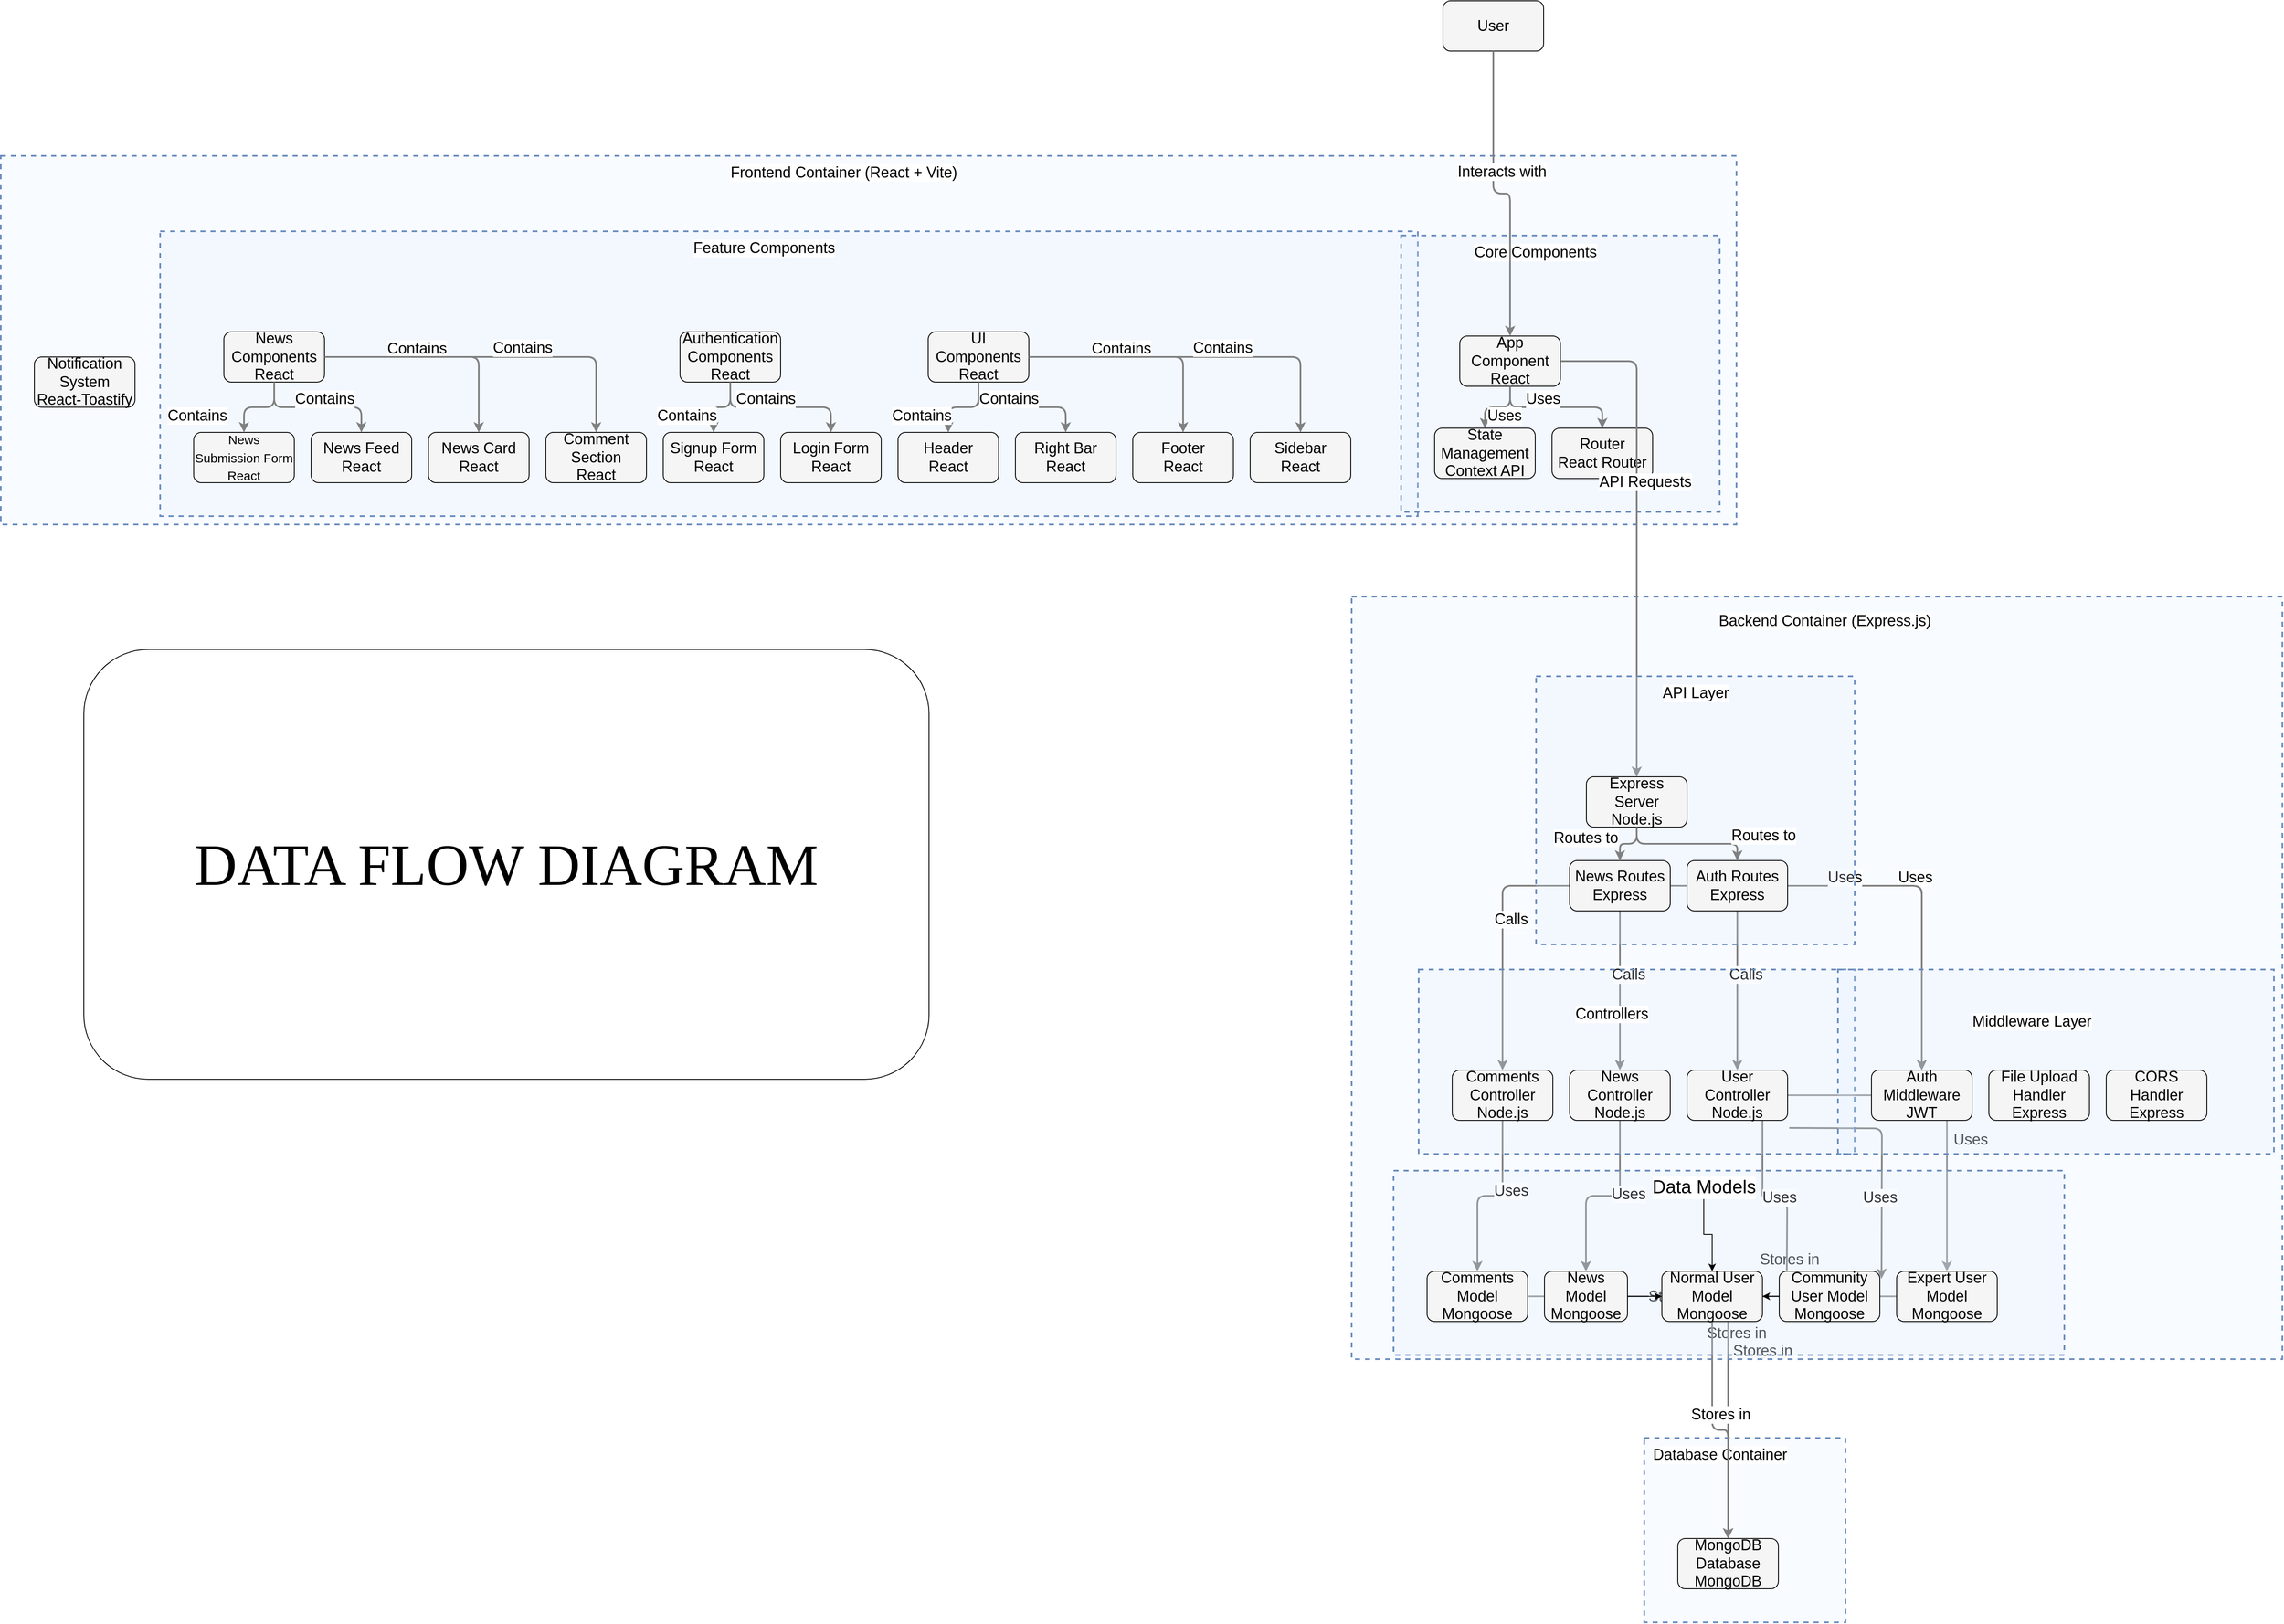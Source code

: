 <mxfile version="26.2.9">
  <diagram name="System Diagram" id="BfS4jv2WaRkQKwD-zlqe">
    <mxGraphModel dx="2627" dy="1390" grid="1" gridSize="9" guides="1" tooltips="1" connect="1" arrows="1" fold="1" page="1" pageScale="1" pageWidth="827" pageHeight="1169" math="0" shadow="0">
      <root>
        <mxCell id="0" />
        <mxCell id="1" parent="0" />
        <mxCell id="Qkkj8eqyq_J-LhfgmcaU-94" style="edgeStyle=orthogonalEdgeStyle;rounded=1;orthogonalLoop=1;jettySize=auto;html=1;strokeColor=#808080;strokeWidth=2;jumpStyle=arc;jumpSize=10;spacing=15;labelBackgroundColor=white;labelBorderColor=none;fontSize=18;" edge="1" parent="1" source="Qkkj8eqyq_J-LhfgmcaU-13" target="Qkkj8eqyq_J-LhfgmcaU-8">
          <mxGeometry relative="1" as="geometry" />
        </mxCell>
        <mxCell id="Qkkj8eqyq_J-LhfgmcaU-95" value="Uses" style="edgeLabel;html=1;align=center;verticalAlign=middle;resizable=0;points=[];fontSize=18;" vertex="1" connectable="0" parent="Qkkj8eqyq_J-LhfgmcaU-94">
          <mxGeometry x="-0.2" y="10" relative="1" as="geometry">
            <mxPoint x="58" y="63" as="offset" />
          </mxGeometry>
        </mxCell>
        <mxCell id="Qkkj8eqyq_J-LhfgmcaU-106" style="edgeStyle=orthogonalEdgeStyle;rounded=1;orthogonalLoop=1;jettySize=auto;html=1;strokeColor=#808080;strokeWidth=2;jumpStyle=arc;jumpSize=10;spacing=15;labelBackgroundColor=white;labelBorderColor=none;fontSize=18;" edge="1" parent="1" source="Qkkj8eqyq_J-LhfgmcaU-7" target="Qkkj8eqyq_J-LhfgmcaU-2">
          <mxGeometry relative="1" as="geometry" />
        </mxCell>
        <mxCell id="Qkkj8eqyq_J-LhfgmcaU-107" value="Stores in" style="edgeLabel;html=1;align=center;verticalAlign=middle;resizable=0;points=[];fontSize=18;" vertex="1" connectable="0" parent="Qkkj8eqyq_J-LhfgmcaU-106">
          <mxGeometry x="-0.2" y="10" relative="1" as="geometry">
            <mxPoint x="31" y="-14" as="offset" />
          </mxGeometry>
        </mxCell>
        <mxCell id="Qkkj8eqyq_J-LhfgmcaU-108" style="edgeStyle=orthogonalEdgeStyle;rounded=1;orthogonalLoop=1;jettySize=auto;html=1;strokeColor=#808080;strokeWidth=2;jumpStyle=arc;jumpSize=10;spacing=15;labelBackgroundColor=white;labelBorderColor=none;fontSize=18;" edge="1" parent="1" source="Qkkj8eqyq_J-LhfgmcaU-8" target="Qkkj8eqyq_J-LhfgmcaU-2">
          <mxGeometry relative="1" as="geometry" />
        </mxCell>
        <mxCell id="Qkkj8eqyq_J-LhfgmcaU-109" value="Stores in" style="edgeLabel;html=1;align=center;verticalAlign=middle;resizable=0;points=[];fontSize=18;" vertex="1" connectable="0" parent="Qkkj8eqyq_J-LhfgmcaU-108">
          <mxGeometry x="-0.2" y="10" relative="1" as="geometry">
            <mxPoint x="68" y="-54" as="offset" />
          </mxGeometry>
        </mxCell>
        <mxCell id="Qkkj8eqyq_J-LhfgmcaU-110" style="edgeStyle=orthogonalEdgeStyle;rounded=1;orthogonalLoop=1;jettySize=auto;html=1;strokeColor=#808080;strokeWidth=2;jumpStyle=arc;jumpSize=10;spacing=15;labelBackgroundColor=white;labelBorderColor=none;fontSize=18;" edge="1" parent="1" source="Qkkj8eqyq_J-LhfgmcaU-9" target="Qkkj8eqyq_J-LhfgmcaU-2">
          <mxGeometry relative="1" as="geometry" />
        </mxCell>
        <mxCell id="Qkkj8eqyq_J-LhfgmcaU-111" value="Stores in" style="edgeLabel;html=1;align=center;verticalAlign=middle;resizable=0;points=[];fontSize=18;" vertex="1" connectable="0" parent="Qkkj8eqyq_J-LhfgmcaU-110">
          <mxGeometry x="-0.2" y="10" relative="1" as="geometry">
            <mxPoint as="offset" />
          </mxGeometry>
        </mxCell>
        <mxCell id="Qkkj8eqyq_J-LhfgmcaU-112" style="edgeStyle=orthogonalEdgeStyle;rounded=1;orthogonalLoop=1;jettySize=auto;html=1;strokeColor=#808080;strokeWidth=2;jumpStyle=arc;jumpSize=10;spacing=15;labelBackgroundColor=white;labelBorderColor=none;fontSize=18;" edge="1" parent="1" source="Qkkj8eqyq_J-LhfgmcaU-10" target="Qkkj8eqyq_J-LhfgmcaU-2">
          <mxGeometry relative="1" as="geometry" />
        </mxCell>
        <mxCell id="Qkkj8eqyq_J-LhfgmcaU-113" value="Stores in" style="edgeLabel;html=1;align=center;verticalAlign=middle;resizable=0;points=[];fontSize=18;" vertex="1" connectable="0" parent="Qkkj8eqyq_J-LhfgmcaU-112">
          <mxGeometry x="-0.2" y="10" relative="1" as="geometry">
            <mxPoint x="-32" y="10" as="offset" />
          </mxGeometry>
        </mxCell>
        <mxCell id="Qkkj8eqyq_J-LhfgmcaU-1" value="" style="html=1;whiteSpace=wrap;container=1;fillColor=#dae8fc;strokeColor=#6c8ebf;dashed=1;fillOpacity=20;strokeWidth=2;containerType=none;recursiveResize=0;movable=1;resizable=1;autosize=0;dropTarget=0;fontSize=18;" vertex="1" parent="1">
          <mxGeometry x="2176" y="1958" width="240" height="220" as="geometry" />
        </mxCell>
        <mxCell id="Qkkj8eqyq_J-LhfgmcaU-2" value="MongoDB Database&lt;br&gt;MongoDB" style="rounded=1;whiteSpace=wrap;html=1;fillColor=#f5f5f5;fontSize=18;" vertex="1" parent="Qkkj8eqyq_J-LhfgmcaU-1">
          <mxGeometry x="40" y="120" width="120" height="60" as="geometry" />
        </mxCell>
        <mxCell id="Qkkj8eqyq_J-LhfgmcaU-3" value="Database Container" style="edgeLabel;html=1;align=center;verticalAlign=middle;resizable=0;labelBackgroundColor=white;spacing=5;fontSize=18;" vertex="1" parent="1">
          <mxGeometry x="2184" y="1966" width="164" height="24" as="geometry" />
        </mxCell>
        <mxCell id="Qkkj8eqyq_J-LhfgmcaU-4" value="" style="html=1;whiteSpace=wrap;container=0;fillColor=#dae8fc;strokeColor=#6c8ebf;dashed=1;fillOpacity=20;strokeWidth=2;containerType=none;recursiveResize=0;movable=1;resizable=1;autosize=0;dropTarget=0;fontSize=18;" vertex="1" parent="1">
          <mxGeometry x="1827" y="954" width="1110" height="910" as="geometry" />
        </mxCell>
        <mxCell id="Qkkj8eqyq_J-LhfgmcaU-27" value="Backend Container (Express.js)" style="edgeLabel;html=1;align=center;verticalAlign=middle;resizable=0;labelBackgroundColor=white;spacing=5;fontSize=18;" vertex="1" parent="1">
          <mxGeometry x="1874" y="971" width="1034" height="24" as="geometry" />
        </mxCell>
        <mxCell id="Qkkj8eqyq_J-LhfgmcaU-28" value="" style="html=1;whiteSpace=wrap;container=1;fillColor=#dae8fc;strokeColor=#6c8ebf;dashed=1;fillOpacity=20;strokeWidth=2;containerType=none;recursiveResize=0;movable=1;resizable=1;autosize=0;dropTarget=0;fontSize=18;" vertex="1" parent="1">
          <mxGeometry x="216" y="428" width="2070" height="440" as="geometry" />
        </mxCell>
        <mxCell id="Qkkj8eqyq_J-LhfgmcaU-29" value="" style="html=1;whiteSpace=wrap;container=1;fillColor=#dae8fc;strokeColor=#6c8ebf;dashed=1;fillOpacity=20;strokeWidth=2;containerType=none;recursiveResize=0;movable=1;resizable=1;autosize=0;dropTarget=0;fontSize=18;" vertex="1" parent="Qkkj8eqyq_J-LhfgmcaU-28">
          <mxGeometry x="190" y="90" width="1500" height="340" as="geometry" />
        </mxCell>
        <mxCell id="Qkkj8eqyq_J-LhfgmcaU-30" value="Authentication Components&lt;br&gt;React" style="rounded=1;whiteSpace=wrap;html=1;fillColor=#f5f5f5;fontSize=18;" vertex="1" parent="Qkkj8eqyq_J-LhfgmcaU-29">
          <mxGeometry x="620" y="120" width="120" height="60" as="geometry" />
        </mxCell>
        <mxCell id="Qkkj8eqyq_J-LhfgmcaU-31" value="News Components&lt;br&gt;React" style="rounded=1;whiteSpace=wrap;html=1;fillColor=#f5f5f5;fontSize=18;" vertex="1" parent="Qkkj8eqyq_J-LhfgmcaU-29">
          <mxGeometry x="76" y="120" width="120" height="60" as="geometry" />
        </mxCell>
        <mxCell id="Qkkj8eqyq_J-LhfgmcaU-32" value="UI Components&lt;br&gt;React" style="rounded=1;whiteSpace=wrap;html=1;fillColor=#f5f5f5;fontSize=18;" vertex="1" parent="Qkkj8eqyq_J-LhfgmcaU-29">
          <mxGeometry x="916" y="120" width="120" height="60" as="geometry" />
        </mxCell>
        <mxCell id="Qkkj8eqyq_J-LhfgmcaU-33" value="Login Form&lt;br&gt;React" style="rounded=1;whiteSpace=wrap;html=1;fillColor=#f5f5f5;fontSize=18;" vertex="1" parent="Qkkj8eqyq_J-LhfgmcaU-29">
          <mxGeometry x="740" y="240" width="120" height="60" as="geometry" />
        </mxCell>
        <mxCell id="Qkkj8eqyq_J-LhfgmcaU-34" value="Signup Form&lt;br&gt;React" style="rounded=1;whiteSpace=wrap;html=1;fillColor=#f5f5f5;fontSize=18;" vertex="1" parent="Qkkj8eqyq_J-LhfgmcaU-29">
          <mxGeometry x="600" y="240" width="120" height="60" as="geometry" />
        </mxCell>
        <mxCell id="Qkkj8eqyq_J-LhfgmcaU-35" value="News Feed&lt;br&gt;React" style="rounded=1;whiteSpace=wrap;html=1;fillColor=#f5f5f5;fontSize=18;" vertex="1" parent="Qkkj8eqyq_J-LhfgmcaU-29">
          <mxGeometry x="180" y="240" width="120" height="60" as="geometry" />
        </mxCell>
        <mxCell id="Qkkj8eqyq_J-LhfgmcaU-36" value="News Card&lt;br&gt;React" style="rounded=1;whiteSpace=wrap;html=1;fillColor=#f5f5f5;fontSize=18;" vertex="1" parent="Qkkj8eqyq_J-LhfgmcaU-29">
          <mxGeometry x="320" y="240" width="120" height="60" as="geometry" />
        </mxCell>
        <mxCell id="Qkkj8eqyq_J-LhfgmcaU-37" value="&lt;font style=&quot;font-size: 15px;&quot;&gt;News Submission Form&lt;br&gt;React&lt;/font&gt;" style="rounded=1;whiteSpace=wrap;html=1;fillColor=#f5f5f5;fontSize=18;" vertex="1" parent="Qkkj8eqyq_J-LhfgmcaU-29">
          <mxGeometry x="40" y="240" width="120" height="60" as="geometry" />
        </mxCell>
        <mxCell id="Qkkj8eqyq_J-LhfgmcaU-38" value="Comment Section&lt;br&gt;React" style="rounded=1;whiteSpace=wrap;html=1;fillColor=#f5f5f5;fontSize=18;" vertex="1" parent="Qkkj8eqyq_J-LhfgmcaU-29">
          <mxGeometry x="460" y="240" width="120" height="60" as="geometry" />
        </mxCell>
        <mxCell id="Qkkj8eqyq_J-LhfgmcaU-39" value="Header&lt;br&gt;React" style="rounded=1;whiteSpace=wrap;html=1;fillColor=#f5f5f5;fontSize=18;" vertex="1" parent="Qkkj8eqyq_J-LhfgmcaU-29">
          <mxGeometry x="880" y="240" width="120" height="60" as="geometry" />
        </mxCell>
        <mxCell id="Qkkj8eqyq_J-LhfgmcaU-40" value="Footer&lt;br&gt;React" style="rounded=1;whiteSpace=wrap;html=1;fillColor=#f5f5f5;fontSize=18;" vertex="1" parent="Qkkj8eqyq_J-LhfgmcaU-29">
          <mxGeometry x="1160" y="240" width="120" height="60" as="geometry" />
        </mxCell>
        <mxCell id="Qkkj8eqyq_J-LhfgmcaU-41" value="Sidebar&lt;br&gt;React" style="rounded=1;whiteSpace=wrap;html=1;fillColor=#f5f5f5;fontSize=18;" vertex="1" parent="Qkkj8eqyq_J-LhfgmcaU-29">
          <mxGeometry x="1300" y="240" width="120" height="60" as="geometry" />
        </mxCell>
        <mxCell id="Qkkj8eqyq_J-LhfgmcaU-42" value="Right Bar&lt;br&gt;React" style="rounded=1;whiteSpace=wrap;html=1;fillColor=#f5f5f5;fontSize=18;" vertex="1" parent="Qkkj8eqyq_J-LhfgmcaU-29">
          <mxGeometry x="1020" y="240" width="120" height="60" as="geometry" />
        </mxCell>
        <mxCell id="Qkkj8eqyq_J-LhfgmcaU-43" value="Feature Components" style="edgeLabel;html=1;align=center;verticalAlign=middle;resizable=0;labelBackgroundColor=white;spacing=5;fontSize=18;" vertex="1" parent="Qkkj8eqyq_J-LhfgmcaU-28">
          <mxGeometry x="198" y="98" width="1424" height="24" as="geometry" />
        </mxCell>
        <mxCell id="Qkkj8eqyq_J-LhfgmcaU-44" value="" style="html=1;whiteSpace=wrap;container=1;fillColor=#dae8fc;strokeColor=#6c8ebf;dashed=1;fillOpacity=20;strokeWidth=2;containerType=none;recursiveResize=0;movable=1;resizable=1;autosize=0;dropTarget=0;fontSize=18;" vertex="1" parent="Qkkj8eqyq_J-LhfgmcaU-28">
          <mxGeometry x="1670" y="95" width="380" height="330" as="geometry" />
        </mxCell>
        <mxCell id="Qkkj8eqyq_J-LhfgmcaU-45" value="App Component&lt;br&gt;React" style="rounded=1;whiteSpace=wrap;html=1;fillColor=#f5f5f5;fontSize=18;" vertex="1" parent="Qkkj8eqyq_J-LhfgmcaU-44">
          <mxGeometry x="70" y="120" width="120" height="60" as="geometry" />
        </mxCell>
        <mxCell id="Qkkj8eqyq_J-LhfgmcaU-46" value="Router&lt;br&gt;React Router" style="rounded=1;whiteSpace=wrap;html=1;fillColor=#f5f5f5;fontSize=18;" vertex="1" parent="Qkkj8eqyq_J-LhfgmcaU-44">
          <mxGeometry x="180" y="230" width="120" height="60" as="geometry" />
        </mxCell>
        <mxCell id="Qkkj8eqyq_J-LhfgmcaU-47" value="State Management&lt;br&gt;Context API" style="rounded=1;whiteSpace=wrap;html=1;fillColor=#f5f5f5;fontSize=18;" vertex="1" parent="Qkkj8eqyq_J-LhfgmcaU-44">
          <mxGeometry x="40" y="230" width="120" height="60" as="geometry" />
        </mxCell>
        <mxCell id="Qkkj8eqyq_J-LhfgmcaU-48" value="Core Components" style="edgeLabel;html=1;align=center;verticalAlign=middle;resizable=0;labelBackgroundColor=white;spacing=5;fontSize=18;" vertex="1" parent="Qkkj8eqyq_J-LhfgmcaU-28">
          <mxGeometry x="1678" y="103" width="304" height="24" as="geometry" />
        </mxCell>
        <mxCell id="Qkkj8eqyq_J-LhfgmcaU-49" value="Notification System&lt;br&gt;React-Toastify" style="rounded=1;whiteSpace=wrap;html=1;fillColor=#f5f5f5;fontSize=18;" vertex="1" parent="Qkkj8eqyq_J-LhfgmcaU-28">
          <mxGeometry x="40" y="240" width="120" height="60" as="geometry" />
        </mxCell>
        <mxCell id="Qkkj8eqyq_J-LhfgmcaU-50" value="Frontend Container (React + Vite)" style="edgeLabel;html=1;align=center;verticalAlign=middle;resizable=0;labelBackgroundColor=white;spacing=5;fontSize=18;" vertex="1" parent="1">
          <mxGeometry x="224" y="436" width="1994" height="24" as="geometry" />
        </mxCell>
        <mxCell id="Qkkj8eqyq_J-LhfgmcaU-51" value="User" style="rounded=1;whiteSpace=wrap;html=1;fillColor=#f5f5f5;fontSize=18;" vertex="1" parent="1">
          <mxGeometry x="1936" y="243" width="120" height="60" as="geometry" />
        </mxCell>
        <mxCell id="Qkkj8eqyq_J-LhfgmcaU-52" style="edgeStyle=orthogonalEdgeStyle;rounded=1;orthogonalLoop=1;jettySize=auto;html=1;strokeColor=#808080;strokeWidth=2;jumpStyle=arc;jumpSize=10;spacing=15;labelBackgroundColor=white;labelBorderColor=none;fontSize=18;" edge="1" parent="1" source="Qkkj8eqyq_J-LhfgmcaU-45" target="Qkkj8eqyq_J-LhfgmcaU-46">
          <mxGeometry relative="1" as="geometry" />
        </mxCell>
        <mxCell id="Qkkj8eqyq_J-LhfgmcaU-53" value="Uses" style="edgeLabel;html=1;align=center;verticalAlign=middle;resizable=0;points=[];fontSize=18;" vertex="1" connectable="0" parent="Qkkj8eqyq_J-LhfgmcaU-52">
          <mxGeometry x="-0.2" y="10" relative="1" as="geometry">
            <mxPoint as="offset" />
          </mxGeometry>
        </mxCell>
        <mxCell id="Qkkj8eqyq_J-LhfgmcaU-54" style="edgeStyle=orthogonalEdgeStyle;rounded=1;orthogonalLoop=1;jettySize=auto;html=1;strokeColor=#808080;strokeWidth=2;jumpStyle=arc;jumpSize=10;spacing=15;labelBackgroundColor=white;labelBorderColor=none;fontSize=18;" edge="1" parent="1" source="Qkkj8eqyq_J-LhfgmcaU-45" target="Qkkj8eqyq_J-LhfgmcaU-47">
          <mxGeometry relative="1" as="geometry" />
        </mxCell>
        <mxCell id="Qkkj8eqyq_J-LhfgmcaU-55" value="Uses" style="edgeLabel;html=1;align=center;verticalAlign=middle;resizable=0;points=[];fontSize=18;" vertex="1" connectable="0" parent="Qkkj8eqyq_J-LhfgmcaU-54">
          <mxGeometry x="-0.2" y="10" relative="1" as="geometry">
            <mxPoint as="offset" />
          </mxGeometry>
        </mxCell>
        <mxCell id="Qkkj8eqyq_J-LhfgmcaU-56" style="edgeStyle=orthogonalEdgeStyle;rounded=1;orthogonalLoop=1;jettySize=auto;html=1;strokeColor=#808080;strokeWidth=2;jumpStyle=arc;jumpSize=10;spacing=15;labelBackgroundColor=white;labelBorderColor=none;fontSize=18;" edge="1" parent="1" source="Qkkj8eqyq_J-LhfgmcaU-30" target="Qkkj8eqyq_J-LhfgmcaU-33">
          <mxGeometry relative="1" as="geometry" />
        </mxCell>
        <mxCell id="Qkkj8eqyq_J-LhfgmcaU-57" value="Contains" style="edgeLabel;html=1;align=center;verticalAlign=middle;resizable=0;points=[];fontSize=18;" vertex="1" connectable="0" parent="Qkkj8eqyq_J-LhfgmcaU-56">
          <mxGeometry x="-0.2" y="10" relative="1" as="geometry">
            <mxPoint as="offset" />
          </mxGeometry>
        </mxCell>
        <mxCell id="Qkkj8eqyq_J-LhfgmcaU-58" style="edgeStyle=orthogonalEdgeStyle;rounded=1;orthogonalLoop=1;jettySize=auto;html=1;strokeColor=#808080;strokeWidth=2;jumpStyle=arc;jumpSize=10;spacing=15;labelBackgroundColor=white;labelBorderColor=none;fontSize=18;" edge="1" parent="1" source="Qkkj8eqyq_J-LhfgmcaU-30" target="Qkkj8eqyq_J-LhfgmcaU-34">
          <mxGeometry relative="1" as="geometry" />
        </mxCell>
        <mxCell id="Qkkj8eqyq_J-LhfgmcaU-59" value="Contains" style="edgeLabel;html=1;align=center;verticalAlign=middle;resizable=0;points=[];fontSize=18;" vertex="1" connectable="0" parent="Qkkj8eqyq_J-LhfgmcaU-58">
          <mxGeometry x="-0.2" y="10" relative="1" as="geometry">
            <mxPoint x="-50" as="offset" />
          </mxGeometry>
        </mxCell>
        <mxCell id="Qkkj8eqyq_J-LhfgmcaU-60" style="edgeStyle=orthogonalEdgeStyle;rounded=1;orthogonalLoop=1;jettySize=auto;html=1;strokeColor=#808080;strokeWidth=2;jumpStyle=arc;jumpSize=10;spacing=15;labelBackgroundColor=white;labelBorderColor=none;fontSize=18;" edge="1" parent="1" source="Qkkj8eqyq_J-LhfgmcaU-31" target="Qkkj8eqyq_J-LhfgmcaU-35">
          <mxGeometry relative="1" as="geometry" />
        </mxCell>
        <mxCell id="Qkkj8eqyq_J-LhfgmcaU-61" value="Contains" style="edgeLabel;html=1;align=center;verticalAlign=middle;resizable=0;points=[];fontSize=18;" vertex="1" connectable="0" parent="Qkkj8eqyq_J-LhfgmcaU-60">
          <mxGeometry x="-0.2" y="10" relative="1" as="geometry">
            <mxPoint x="24" as="offset" />
          </mxGeometry>
        </mxCell>
        <mxCell id="Qkkj8eqyq_J-LhfgmcaU-62" style="edgeStyle=orthogonalEdgeStyle;rounded=1;orthogonalLoop=1;jettySize=auto;html=1;strokeColor=#808080;strokeWidth=2;jumpStyle=arc;jumpSize=10;spacing=15;labelBackgroundColor=white;labelBorderColor=none;fontSize=18;" edge="1" parent="1" source="Qkkj8eqyq_J-LhfgmcaU-31" target="Qkkj8eqyq_J-LhfgmcaU-36">
          <mxGeometry relative="1" as="geometry" />
        </mxCell>
        <mxCell id="Qkkj8eqyq_J-LhfgmcaU-63" value="Contains" style="edgeLabel;html=1;align=center;verticalAlign=middle;resizable=0;points=[];fontSize=18;" vertex="1" connectable="0" parent="Qkkj8eqyq_J-LhfgmcaU-62">
          <mxGeometry x="-0.2" y="10" relative="1" as="geometry">
            <mxPoint as="offset" />
          </mxGeometry>
        </mxCell>
        <mxCell id="Qkkj8eqyq_J-LhfgmcaU-64" style="edgeStyle=orthogonalEdgeStyle;rounded=1;orthogonalLoop=1;jettySize=auto;html=1;strokeColor=#808080;strokeWidth=2;jumpStyle=arc;jumpSize=10;spacing=15;labelBackgroundColor=white;labelBorderColor=none;fontSize=18;" edge="1" parent="1" source="Qkkj8eqyq_J-LhfgmcaU-31" target="Qkkj8eqyq_J-LhfgmcaU-37">
          <mxGeometry relative="1" as="geometry" />
        </mxCell>
        <mxCell id="Qkkj8eqyq_J-LhfgmcaU-65" value="Contains" style="edgeLabel;html=1;align=center;verticalAlign=middle;resizable=0;points=[];fontSize=18;" vertex="1" connectable="0" parent="Qkkj8eqyq_J-LhfgmcaU-64">
          <mxGeometry x="-0.2" y="10" relative="1" as="geometry">
            <mxPoint x="-84" as="offset" />
          </mxGeometry>
        </mxCell>
        <mxCell id="Qkkj8eqyq_J-LhfgmcaU-66" style="edgeStyle=orthogonalEdgeStyle;rounded=1;orthogonalLoop=1;jettySize=auto;html=1;strokeColor=#808080;strokeWidth=2;jumpStyle=arc;jumpSize=10;spacing=15;labelBackgroundColor=white;labelBorderColor=none;fontSize=18;" edge="1" parent="1" source="Qkkj8eqyq_J-LhfgmcaU-31" target="Qkkj8eqyq_J-LhfgmcaU-38">
          <mxGeometry relative="1" as="geometry" />
        </mxCell>
        <mxCell id="Qkkj8eqyq_J-LhfgmcaU-67" value="Contains" style="edgeLabel;html=1;align=center;verticalAlign=middle;resizable=0;points=[];fontSize=18;" vertex="1" connectable="0" parent="Qkkj8eqyq_J-LhfgmcaU-66">
          <mxGeometry x="-0.2" y="10" relative="1" as="geometry">
            <mxPoint x="70" y="-1" as="offset" />
          </mxGeometry>
        </mxCell>
        <mxCell id="Qkkj8eqyq_J-LhfgmcaU-68" style="edgeStyle=orthogonalEdgeStyle;rounded=1;orthogonalLoop=1;jettySize=auto;html=1;strokeColor=#808080;strokeWidth=2;jumpStyle=arc;jumpSize=10;spacing=15;labelBackgroundColor=white;labelBorderColor=none;fontSize=18;" edge="1" parent="1" source="Qkkj8eqyq_J-LhfgmcaU-32" target="Qkkj8eqyq_J-LhfgmcaU-39">
          <mxGeometry relative="1" as="geometry" />
        </mxCell>
        <mxCell id="Qkkj8eqyq_J-LhfgmcaU-69" value="Contains" style="edgeLabel;html=1;align=center;verticalAlign=middle;resizable=0;points=[];fontSize=18;" vertex="1" connectable="0" parent="Qkkj8eqyq_J-LhfgmcaU-68">
          <mxGeometry x="-0.2" y="10" relative="1" as="geometry">
            <mxPoint x="-60" as="offset" />
          </mxGeometry>
        </mxCell>
        <mxCell id="Qkkj8eqyq_J-LhfgmcaU-70" style="edgeStyle=orthogonalEdgeStyle;rounded=1;orthogonalLoop=1;jettySize=auto;html=1;strokeColor=#808080;strokeWidth=2;jumpStyle=arc;jumpSize=10;spacing=15;labelBackgroundColor=white;labelBorderColor=none;fontSize=18;" edge="1" parent="1" source="Qkkj8eqyq_J-LhfgmcaU-32" target="Qkkj8eqyq_J-LhfgmcaU-40">
          <mxGeometry relative="1" as="geometry" />
        </mxCell>
        <mxCell id="Qkkj8eqyq_J-LhfgmcaU-71" value="Contains" style="edgeLabel;html=1;align=center;verticalAlign=middle;resizable=0;points=[];fontSize=18;" vertex="1" connectable="0" parent="Qkkj8eqyq_J-LhfgmcaU-70">
          <mxGeometry x="-0.2" y="10" relative="1" as="geometry">
            <mxPoint as="offset" />
          </mxGeometry>
        </mxCell>
        <mxCell id="Qkkj8eqyq_J-LhfgmcaU-72" style="edgeStyle=orthogonalEdgeStyle;rounded=1;orthogonalLoop=1;jettySize=auto;html=1;strokeColor=#808080;strokeWidth=2;jumpStyle=arc;jumpSize=10;spacing=15;labelBackgroundColor=white;labelBorderColor=none;fontSize=18;" edge="1" parent="1" source="Qkkj8eqyq_J-LhfgmcaU-32" target="Qkkj8eqyq_J-LhfgmcaU-41">
          <mxGeometry relative="1" as="geometry" />
        </mxCell>
        <mxCell id="Qkkj8eqyq_J-LhfgmcaU-73" value="Contains" style="edgeLabel;html=1;align=center;verticalAlign=middle;resizable=0;points=[];fontSize=18;" vertex="1" connectable="0" parent="Qkkj8eqyq_J-LhfgmcaU-72">
          <mxGeometry x="-0.2" y="10" relative="1" as="geometry">
            <mxPoint x="65" y="-1" as="offset" />
          </mxGeometry>
        </mxCell>
        <mxCell id="Qkkj8eqyq_J-LhfgmcaU-74" style="edgeStyle=orthogonalEdgeStyle;rounded=1;orthogonalLoop=1;jettySize=auto;html=1;strokeColor=#808080;strokeWidth=2;jumpStyle=arc;jumpSize=10;spacing=15;labelBackgroundColor=white;labelBorderColor=none;fontSize=18;" edge="1" parent="1" source="Qkkj8eqyq_J-LhfgmcaU-32" target="Qkkj8eqyq_J-LhfgmcaU-42">
          <mxGeometry relative="1" as="geometry" />
        </mxCell>
        <mxCell id="Qkkj8eqyq_J-LhfgmcaU-75" value="Contains" style="edgeLabel;html=1;align=center;verticalAlign=middle;resizable=0;points=[];fontSize=18;" vertex="1" connectable="0" parent="Qkkj8eqyq_J-LhfgmcaU-74">
          <mxGeometry x="-0.2" y="10" relative="1" as="geometry">
            <mxPoint as="offset" />
          </mxGeometry>
        </mxCell>
        <mxCell id="Qkkj8eqyq_J-LhfgmcaU-80" style="edgeStyle=orthogonalEdgeStyle;rounded=1;orthogonalLoop=1;jettySize=auto;html=1;strokeColor=#808080;strokeWidth=2;jumpStyle=arc;jumpSize=10;spacing=15;labelBackgroundColor=white;labelBorderColor=none;fontSize=18;" edge="1" parent="1" source="Qkkj8eqyq_J-LhfgmcaU-24" target="Qkkj8eqyq_J-LhfgmcaU-18">
          <mxGeometry relative="1" as="geometry" />
        </mxCell>
        <mxCell id="Qkkj8eqyq_J-LhfgmcaU-81" value="Uses" style="edgeLabel;html=1;align=center;verticalAlign=middle;resizable=0;points=[];fontSize=18;" vertex="1" connectable="0" parent="Qkkj8eqyq_J-LhfgmcaU-80">
          <mxGeometry x="-0.2" y="10" relative="1" as="geometry">
            <mxPoint as="offset" />
          </mxGeometry>
        </mxCell>
        <mxCell id="Qkkj8eqyq_J-LhfgmcaU-82" style="edgeStyle=orthogonalEdgeStyle;rounded=1;orthogonalLoop=1;jettySize=auto;html=1;strokeColor=#808080;strokeWidth=2;jumpStyle=arc;jumpSize=10;spacing=15;labelBackgroundColor=white;labelBorderColor=none;fontSize=18;" edge="1" parent="1" source="Qkkj8eqyq_J-LhfgmcaU-25" target="Qkkj8eqyq_J-LhfgmcaU-18">
          <mxGeometry relative="1" as="geometry" />
        </mxCell>
        <mxCell id="Qkkj8eqyq_J-LhfgmcaU-83" value="Uses" style="edgeLabel;html=1;align=center;verticalAlign=middle;resizable=0;points=[];fontSize=18;" vertex="1" connectable="0" parent="Qkkj8eqyq_J-LhfgmcaU-82">
          <mxGeometry x="-0.2" y="10" relative="1" as="geometry">
            <mxPoint as="offset" />
          </mxGeometry>
        </mxCell>
        <mxCell id="Qkkj8eqyq_J-LhfgmcaU-84" style="edgeStyle=orthogonalEdgeStyle;rounded=1;orthogonalLoop=1;jettySize=auto;html=1;strokeColor=#808080;strokeWidth=2;jumpStyle=arc;jumpSize=10;spacing=15;labelBackgroundColor=white;labelBorderColor=none;fontSize=18;" edge="1" parent="1" source="Qkkj8eqyq_J-LhfgmcaU-24" target="Qkkj8eqyq_J-LhfgmcaU-13">
          <mxGeometry relative="1" as="geometry" />
        </mxCell>
        <mxCell id="Qkkj8eqyq_J-LhfgmcaU-85" value="Calls" style="edgeLabel;html=1;align=center;verticalAlign=middle;resizable=0;points=[];fontSize=18;" vertex="1" connectable="0" parent="Qkkj8eqyq_J-LhfgmcaU-84">
          <mxGeometry x="-0.2" y="10" relative="1" as="geometry">
            <mxPoint as="offset" />
          </mxGeometry>
        </mxCell>
        <mxCell id="Qkkj8eqyq_J-LhfgmcaU-86" style="edgeStyle=orthogonalEdgeStyle;rounded=1;orthogonalLoop=1;jettySize=auto;html=1;strokeColor=#808080;strokeWidth=2;jumpStyle=arc;jumpSize=10;spacing=15;labelBackgroundColor=white;labelBorderColor=none;fontSize=18;" edge="1" parent="1" source="Qkkj8eqyq_J-LhfgmcaU-25" target="Qkkj8eqyq_J-LhfgmcaU-14">
          <mxGeometry relative="1" as="geometry" />
        </mxCell>
        <mxCell id="Qkkj8eqyq_J-LhfgmcaU-87" value="Calls" style="edgeLabel;html=1;align=center;verticalAlign=middle;resizable=0;points=[];fontSize=18;" vertex="1" connectable="0" parent="Qkkj8eqyq_J-LhfgmcaU-86">
          <mxGeometry x="-0.2" y="10" relative="1" as="geometry">
            <mxPoint as="offset" />
          </mxGeometry>
        </mxCell>
        <mxCell id="Qkkj8eqyq_J-LhfgmcaU-88" style="edgeStyle=orthogonalEdgeStyle;rounded=1;orthogonalLoop=1;jettySize=auto;html=1;strokeColor=#808080;strokeWidth=2;jumpStyle=arc;jumpSize=10;spacing=15;labelBackgroundColor=white;labelBorderColor=none;fontSize=18;" edge="1" parent="1" source="Qkkj8eqyq_J-LhfgmcaU-25" target="Qkkj8eqyq_J-LhfgmcaU-15">
          <mxGeometry relative="1" as="geometry" />
        </mxCell>
        <mxCell id="Qkkj8eqyq_J-LhfgmcaU-89" value="Calls" style="edgeLabel;html=1;align=center;verticalAlign=middle;resizable=0;points=[];fontSize=18;" vertex="1" connectable="0" parent="Qkkj8eqyq_J-LhfgmcaU-88">
          <mxGeometry x="-0.2" y="10" relative="1" as="geometry">
            <mxPoint as="offset" />
          </mxGeometry>
        </mxCell>
        <mxCell id="Qkkj8eqyq_J-LhfgmcaU-92" style="edgeStyle=orthogonalEdgeStyle;rounded=1;orthogonalLoop=1;jettySize=auto;html=1;strokeColor=#808080;strokeWidth=2;jumpStyle=arc;jumpSize=10;spacing=15;labelBackgroundColor=white;labelBorderColor=none;fontSize=18;" edge="1" parent="1">
          <mxGeometry relative="1" as="geometry">
            <mxPoint x="2349" y="1588" as="sourcePoint" />
            <mxPoint x="2459" y="1768" as="targetPoint" />
          </mxGeometry>
        </mxCell>
        <mxCell id="Qkkj8eqyq_J-LhfgmcaU-93" value="Uses" style="edgeLabel;html=1;align=center;verticalAlign=middle;resizable=0;points=[];fontSize=18;" vertex="1" connectable="0" parent="Qkkj8eqyq_J-LhfgmcaU-92">
          <mxGeometry x="-0.2" y="10" relative="1" as="geometry">
            <mxPoint x="-13" y="77" as="offset" />
          </mxGeometry>
        </mxCell>
        <mxCell id="Qkkj8eqyq_J-LhfgmcaU-96" style="edgeStyle=orthogonalEdgeStyle;rounded=1;orthogonalLoop=1;jettySize=auto;html=1;strokeColor=#808080;strokeWidth=2;jumpStyle=arc;jumpSize=10;spacing=15;labelBackgroundColor=white;labelBorderColor=none;fontSize=18;" edge="1" parent="1" source="Qkkj8eqyq_J-LhfgmcaU-14" target="Qkkj8eqyq_J-LhfgmcaU-9">
          <mxGeometry relative="1" as="geometry" />
        </mxCell>
        <mxCell id="Qkkj8eqyq_J-LhfgmcaU-97" value="Uses" style="edgeLabel;html=1;align=center;verticalAlign=middle;resizable=0;points=[];fontSize=18;" vertex="1" connectable="0" parent="Qkkj8eqyq_J-LhfgmcaU-96">
          <mxGeometry x="-0.2" y="10" relative="1" as="geometry">
            <mxPoint as="offset" />
          </mxGeometry>
        </mxCell>
        <mxCell id="Qkkj8eqyq_J-LhfgmcaU-98" style="edgeStyle=orthogonalEdgeStyle;rounded=1;orthogonalLoop=1;jettySize=auto;html=1;strokeColor=#808080;strokeWidth=2;jumpStyle=arc;jumpSize=10;spacing=15;labelBackgroundColor=white;labelBorderColor=none;fontSize=18;" edge="1" parent="1" source="Qkkj8eqyq_J-LhfgmcaU-15" target="Qkkj8eqyq_J-LhfgmcaU-10">
          <mxGeometry relative="1" as="geometry" />
        </mxCell>
        <mxCell id="Qkkj8eqyq_J-LhfgmcaU-99" value="Uses" style="edgeLabel;html=1;align=center;verticalAlign=middle;resizable=0;points=[];fontSize=18;" vertex="1" connectable="0" parent="Qkkj8eqyq_J-LhfgmcaU-98">
          <mxGeometry x="-0.2" y="10" relative="1" as="geometry">
            <mxPoint as="offset" />
          </mxGeometry>
        </mxCell>
        <mxCell id="Qkkj8eqyq_J-LhfgmcaU-100" style="edgeStyle=orthogonalEdgeStyle;rounded=1;orthogonalLoop=1;jettySize=auto;html=1;strokeColor=#808080;strokeWidth=2;jumpStyle=arc;jumpSize=10;spacing=15;labelBackgroundColor=white;labelBorderColor=none;fontSize=18;" edge="1" parent="1" source="Qkkj8eqyq_J-LhfgmcaU-51" target="Qkkj8eqyq_J-LhfgmcaU-45">
          <mxGeometry relative="1" as="geometry" />
        </mxCell>
        <mxCell id="Qkkj8eqyq_J-LhfgmcaU-101" value="Interacts with" style="edgeLabel;html=1;align=center;verticalAlign=middle;resizable=0;points=[];fontSize=18;" vertex="1" connectable="0" parent="Qkkj8eqyq_J-LhfgmcaU-100">
          <mxGeometry x="-0.2" y="10" relative="1" as="geometry">
            <mxPoint as="offset" />
          </mxGeometry>
        </mxCell>
        <mxCell id="Qkkj8eqyq_J-LhfgmcaU-102" style="edgeStyle=orthogonalEdgeStyle;rounded=1;orthogonalLoop=1;jettySize=auto;html=1;strokeColor=#808080;strokeWidth=2;jumpStyle=arc;jumpSize=10;spacing=15;labelBackgroundColor=white;labelBorderColor=none;fontSize=18;" edge="1" parent="1" source="Qkkj8eqyq_J-LhfgmcaU-45" target="Qkkj8eqyq_J-LhfgmcaU-23">
          <mxGeometry relative="1" as="geometry" />
        </mxCell>
        <mxCell id="Qkkj8eqyq_J-LhfgmcaU-103" value="API Requests" style="edgeLabel;html=1;align=center;verticalAlign=middle;resizable=0;points=[];fontSize=18;" vertex="1" connectable="0" parent="Qkkj8eqyq_J-LhfgmcaU-102">
          <mxGeometry x="-0.2" y="10" relative="1" as="geometry">
            <mxPoint as="offset" />
          </mxGeometry>
        </mxCell>
        <mxCell id="Qkkj8eqyq_J-LhfgmcaU-114" value="&lt;font face=&quot;Times New Roman&quot; style=&quot;font-size: 70px;&quot;&gt;DATA FLOW DIAGRAM&lt;/font&gt;" style="rounded=1;whiteSpace=wrap;html=1;" vertex="1" parent="1">
          <mxGeometry x="315" y="1017" width="1008" height="513" as="geometry" />
        </mxCell>
        <mxCell id="Qkkj8eqyq_J-LhfgmcaU-104" style="edgeStyle=orthogonalEdgeStyle;rounded=1;orthogonalLoop=1;jettySize=auto;html=1;strokeColor=#808080;strokeWidth=2;jumpStyle=arc;jumpSize=10;spacing=15;labelBackgroundColor=white;labelBorderColor=none;fontSize=18;" edge="1" parent="1" source="Qkkj8eqyq_J-LhfgmcaU-6" target="Qkkj8eqyq_J-LhfgmcaU-2">
          <mxGeometry relative="1" as="geometry" />
        </mxCell>
        <mxCell id="Qkkj8eqyq_J-LhfgmcaU-105" value="Stores in" style="edgeLabel;html=1;align=center;verticalAlign=middle;resizable=0;points=[];fontSize=18;" vertex="1" connectable="0" parent="Qkkj8eqyq_J-LhfgmcaU-104">
          <mxGeometry x="-0.2" y="10" relative="1" as="geometry">
            <mxPoint as="offset" />
          </mxGeometry>
        </mxCell>
        <mxCell id="Qkkj8eqyq_J-LhfgmcaU-90" style="edgeStyle=orthogonalEdgeStyle;rounded=1;orthogonalLoop=1;jettySize=auto;html=1;strokeColor=#808080;strokeWidth=2;jumpStyle=arc;jumpSize=10;spacing=15;labelBackgroundColor=white;labelBorderColor=none;fontSize=18;exitX=0.75;exitY=1;exitDx=0;exitDy=0;" edge="1" parent="1" source="Qkkj8eqyq_J-LhfgmcaU-13">
          <mxGeometry relative="1" as="geometry">
            <mxPoint x="2376" y="1593" as="sourcePoint" />
            <mxPoint x="2346" y="1773" as="targetPoint" />
          </mxGeometry>
        </mxCell>
        <mxCell id="Qkkj8eqyq_J-LhfgmcaU-91" value="Uses" style="edgeLabel;html=1;align=center;verticalAlign=middle;resizable=0;points=[];fontSize=18;" vertex="1" connectable="0" parent="Qkkj8eqyq_J-LhfgmcaU-90">
          <mxGeometry x="-0.2" y="10" relative="1" as="geometry">
            <mxPoint x="10" y="2" as="offset" />
          </mxGeometry>
        </mxCell>
        <mxCell id="Qkkj8eqyq_J-LhfgmcaU-5" value="" style="html=1;whiteSpace=wrap;container=1;fillColor=#dae8fc;strokeColor=#6c8ebf;dashed=1;fillOpacity=20;strokeWidth=2;containerType=none;recursiveResize=0;movable=1;resizable=1;autosize=0;dropTarget=0;fontSize=18;" vertex="1" parent="1">
          <mxGeometry x="1877" y="1639" width="800" height="220" as="geometry" />
        </mxCell>
        <mxCell id="Qkkj8eqyq_J-LhfgmcaU-6" value="Normal User Model&lt;br&gt;Mongoose" style="rounded=1;whiteSpace=wrap;html=1;fillColor=#f5f5f5;fontSize=18;" vertex="1" parent="Qkkj8eqyq_J-LhfgmcaU-5">
          <mxGeometry x="320" y="120" width="120" height="60" as="geometry" />
        </mxCell>
        <mxCell id="Qkkj8eqyq_J-LhfgmcaU-117" value="" style="edgeStyle=orthogonalEdgeStyle;rounded=0;orthogonalLoop=1;jettySize=auto;html=1;" edge="1" parent="Qkkj8eqyq_J-LhfgmcaU-5" source="Qkkj8eqyq_J-LhfgmcaU-7" target="Qkkj8eqyq_J-LhfgmcaU-6">
          <mxGeometry relative="1" as="geometry" />
        </mxCell>
        <mxCell id="Qkkj8eqyq_J-LhfgmcaU-7" value="Community User Model&lt;br&gt;Mongoose" style="rounded=1;whiteSpace=wrap;html=1;fillColor=#f5f5f5;fontSize=18;" vertex="1" parent="Qkkj8eqyq_J-LhfgmcaU-5">
          <mxGeometry x="460" y="120" width="120" height="60" as="geometry" />
        </mxCell>
        <mxCell id="Qkkj8eqyq_J-LhfgmcaU-8" value="Expert User Model&lt;br&gt;Mongoose" style="rounded=1;whiteSpace=wrap;html=1;fillColor=#f5f5f5;fontSize=18;" vertex="1" parent="Qkkj8eqyq_J-LhfgmcaU-5">
          <mxGeometry x="600" y="120" width="120" height="60" as="geometry" />
        </mxCell>
        <mxCell id="Qkkj8eqyq_J-LhfgmcaU-9" value="News Model&lt;br&gt;Mongoose" style="rounded=1;whiteSpace=wrap;html=1;fillColor=#f5f5f5;fontSize=18;" vertex="1" parent="Qkkj8eqyq_J-LhfgmcaU-5">
          <mxGeometry x="180" y="120" width="99" height="60" as="geometry" />
        </mxCell>
        <mxCell id="Qkkj8eqyq_J-LhfgmcaU-10" value="Comments Model&lt;br&gt;Mongoose" style="rounded=1;whiteSpace=wrap;html=1;fillColor=#f5f5f5;fontSize=18;" vertex="1" parent="Qkkj8eqyq_J-LhfgmcaU-5">
          <mxGeometry x="40" y="120" width="120" height="60" as="geometry" />
        </mxCell>
        <mxCell id="Qkkj8eqyq_J-LhfgmcaU-118" value="" style="edgeStyle=orthogonalEdgeStyle;rounded=0;orthogonalLoop=1;jettySize=auto;html=1;" edge="1" parent="Qkkj8eqyq_J-LhfgmcaU-5" source="Qkkj8eqyq_J-LhfgmcaU-9" target="Qkkj8eqyq_J-LhfgmcaU-6">
          <mxGeometry relative="1" as="geometry" />
        </mxCell>
        <mxCell id="Qkkj8eqyq_J-LhfgmcaU-116" value="" style="edgeStyle=orthogonalEdgeStyle;rounded=0;orthogonalLoop=1;jettySize=auto;html=1;" edge="1" parent="1" source="Qkkj8eqyq_J-LhfgmcaU-11" target="Qkkj8eqyq_J-LhfgmcaU-6">
          <mxGeometry relative="1" as="geometry" />
        </mxCell>
        <mxCell id="Qkkj8eqyq_J-LhfgmcaU-11" value="&lt;font style=&quot;font-size: 22px;&quot;&gt;Data Models&lt;/font&gt;" style="edgeLabel;html=1;align=center;verticalAlign=middle;resizable=0;labelBackgroundColor=white;spacing=5;fontSize=18;" vertex="1" parent="1">
          <mxGeometry x="1885" y="1647" width="724" height="24" as="geometry" />
        </mxCell>
        <mxCell id="Qkkj8eqyq_J-LhfgmcaU-12" value="" style="html=1;whiteSpace=wrap;container=1;fillColor=#dae8fc;strokeColor=#6c8ebf;dashed=1;fillOpacity=20;strokeWidth=2;containerType=none;recursiveResize=0;movable=1;resizable=1;autosize=0;dropTarget=0;fontSize=18;" vertex="1" parent="1">
          <mxGeometry x="1907" y="1399" width="520" height="220" as="geometry" />
        </mxCell>
        <mxCell id="Qkkj8eqyq_J-LhfgmcaU-13" value="User Controller&lt;br&gt;Node.js" style="rounded=1;whiteSpace=wrap;html=1;fillColor=#f5f5f5;fontSize=18;" vertex="1" parent="Qkkj8eqyq_J-LhfgmcaU-12">
          <mxGeometry x="320" y="120" width="120" height="60" as="geometry" />
        </mxCell>
        <mxCell id="Qkkj8eqyq_J-LhfgmcaU-14" value="News Controller&lt;br&gt;Node.js" style="rounded=1;whiteSpace=wrap;html=1;fillColor=#f5f5f5;fontSize=18;" vertex="1" parent="Qkkj8eqyq_J-LhfgmcaU-12">
          <mxGeometry x="180" y="120" width="120" height="60" as="geometry" />
        </mxCell>
        <mxCell id="Qkkj8eqyq_J-LhfgmcaU-15" value="Comments Controller&lt;br&gt;Node.js" style="rounded=1;whiteSpace=wrap;html=1;fillColor=#f5f5f5;fontSize=18;" vertex="1" parent="Qkkj8eqyq_J-LhfgmcaU-12">
          <mxGeometry x="40" y="120" width="120" height="60" as="geometry" />
        </mxCell>
        <mxCell id="Qkkj8eqyq_J-LhfgmcaU-16" value="Controllers" style="edgeLabel;html=1;align=center;verticalAlign=middle;resizable=0;labelBackgroundColor=white;spacing=5;fontSize=18;" vertex="1" parent="1">
          <mxGeometry x="1915" y="1440" width="444" height="24" as="geometry" />
        </mxCell>
        <mxCell id="Qkkj8eqyq_J-LhfgmcaU-17" value="" style="html=1;whiteSpace=wrap;container=1;fillColor=#dae8fc;strokeColor=#6c8ebf;dashed=1;fillOpacity=20;strokeWidth=2;containerType=none;recursiveResize=0;movable=1;resizable=1;autosize=0;dropTarget=0;fontSize=18;" vertex="1" parent="1">
          <mxGeometry x="2407" y="1399" width="520" height="220" as="geometry" />
        </mxCell>
        <mxCell id="Qkkj8eqyq_J-LhfgmcaU-18" value="Auth Middleware&lt;br&gt;JWT" style="rounded=1;whiteSpace=wrap;html=1;fillColor=#f5f5f5;fontSize=18;" vertex="1" parent="Qkkj8eqyq_J-LhfgmcaU-17">
          <mxGeometry x="40" y="120" width="120" height="60" as="geometry" />
        </mxCell>
        <mxCell id="Qkkj8eqyq_J-LhfgmcaU-19" value="File Upload Handler&lt;br&gt;Express" style="rounded=1;whiteSpace=wrap;html=1;fillColor=#f5f5f5;fontSize=18;" vertex="1" parent="Qkkj8eqyq_J-LhfgmcaU-17">
          <mxGeometry x="180" y="120" width="120" height="60" as="geometry" />
        </mxCell>
        <mxCell id="Qkkj8eqyq_J-LhfgmcaU-20" value="CORS Handler&lt;br&gt;Express" style="rounded=1;whiteSpace=wrap;html=1;fillColor=#f5f5f5;fontSize=18;" vertex="1" parent="Qkkj8eqyq_J-LhfgmcaU-17">
          <mxGeometry x="320" y="120" width="120" height="60" as="geometry" />
        </mxCell>
        <mxCell id="Qkkj8eqyq_J-LhfgmcaU-21" value="Middleware Layer" style="edgeLabel;html=1;align=center;verticalAlign=middle;resizable=0;labelBackgroundColor=white;spacing=5;fontSize=18;" vertex="1" parent="1">
          <mxGeometry x="2416" y="1449" width="444" height="24" as="geometry" />
        </mxCell>
        <mxCell id="Qkkj8eqyq_J-LhfgmcaU-22" value="" style="html=1;whiteSpace=wrap;container=1;fillColor=#dae8fc;strokeColor=#6c8ebf;dashed=1;fillOpacity=20;strokeWidth=2;containerType=none;recursiveResize=0;movable=1;resizable=1;autosize=0;dropTarget=0;fontSize=18;" vertex="1" parent="1">
          <mxGeometry x="2047" y="1049" width="380" height="320" as="geometry" />
        </mxCell>
        <mxCell id="Qkkj8eqyq_J-LhfgmcaU-23" value="Express Server&lt;br&gt;Node.js" style="rounded=1;whiteSpace=wrap;html=1;fillColor=#f5f5f5;fontSize=18;" vertex="1" parent="Qkkj8eqyq_J-LhfgmcaU-22">
          <mxGeometry x="60" y="120" width="120" height="60" as="geometry" />
        </mxCell>
        <mxCell id="Qkkj8eqyq_J-LhfgmcaU-24" value="Auth Routes&lt;br&gt;Express" style="rounded=1;whiteSpace=wrap;html=1;fillColor=#f5f5f5;fontSize=18;" vertex="1" parent="Qkkj8eqyq_J-LhfgmcaU-22">
          <mxGeometry x="180" y="220" width="120" height="60" as="geometry" />
        </mxCell>
        <mxCell id="Qkkj8eqyq_J-LhfgmcaU-25" value="News Routes&lt;br&gt;Express" style="rounded=1;whiteSpace=wrap;html=1;fillColor=#f5f5f5;fontSize=18;" vertex="1" parent="Qkkj8eqyq_J-LhfgmcaU-22">
          <mxGeometry x="40" y="220" width="120" height="60" as="geometry" />
        </mxCell>
        <mxCell id="Qkkj8eqyq_J-LhfgmcaU-76" style="edgeStyle=orthogonalEdgeStyle;rounded=1;orthogonalLoop=1;jettySize=auto;html=1;strokeColor=#808080;strokeWidth=2;jumpStyle=arc;jumpSize=10;spacing=15;labelBackgroundColor=white;labelBorderColor=none;fontSize=18;" edge="1" parent="Qkkj8eqyq_J-LhfgmcaU-22" source="Qkkj8eqyq_J-LhfgmcaU-23" target="Qkkj8eqyq_J-LhfgmcaU-24">
          <mxGeometry relative="1" as="geometry" />
        </mxCell>
        <mxCell id="Qkkj8eqyq_J-LhfgmcaU-77" value="Routes to" style="edgeLabel;html=1;align=center;verticalAlign=middle;resizable=0;points=[];fontSize=18;" vertex="1" connectable="0" parent="Qkkj8eqyq_J-LhfgmcaU-76">
          <mxGeometry x="-0.2" y="10" relative="1" as="geometry">
            <mxPoint x="107" as="offset" />
          </mxGeometry>
        </mxCell>
        <mxCell id="Qkkj8eqyq_J-LhfgmcaU-78" style="edgeStyle=orthogonalEdgeStyle;rounded=1;orthogonalLoop=1;jettySize=auto;html=1;strokeColor=#808080;strokeWidth=2;jumpStyle=arc;jumpSize=10;spacing=15;labelBackgroundColor=white;labelBorderColor=none;fontSize=18;" edge="1" parent="Qkkj8eqyq_J-LhfgmcaU-22" source="Qkkj8eqyq_J-LhfgmcaU-23" target="Qkkj8eqyq_J-LhfgmcaU-25">
          <mxGeometry relative="1" as="geometry" />
        </mxCell>
        <mxCell id="Qkkj8eqyq_J-LhfgmcaU-79" value="Routes to" style="edgeLabel;html=1;align=center;verticalAlign=middle;resizable=0;points=[];fontSize=18;" vertex="1" connectable="0" parent="Qkkj8eqyq_J-LhfgmcaU-78">
          <mxGeometry x="-0.2" y="10" relative="1" as="geometry">
            <mxPoint x="-57" y="-17" as="offset" />
          </mxGeometry>
        </mxCell>
        <mxCell id="Qkkj8eqyq_J-LhfgmcaU-26" value="API Layer" style="edgeLabel;html=1;align=center;verticalAlign=middle;resizable=0;labelBackgroundColor=white;spacing=5;fontSize=18;" vertex="1" parent="1">
          <mxGeometry x="2085" y="1057" width="304" height="24" as="geometry" />
        </mxCell>
      </root>
    </mxGraphModel>
  </diagram>
</mxfile>
